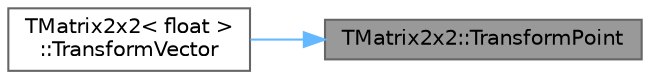 digraph "TMatrix2x2::TransformPoint"
{
 // INTERACTIVE_SVG=YES
 // LATEX_PDF_SIZE
  bgcolor="transparent";
  edge [fontname=Helvetica,fontsize=10,labelfontname=Helvetica,labelfontsize=10];
  node [fontname=Helvetica,fontsize=10,shape=box,height=0.2,width=0.4];
  rankdir="RL";
  Node1 [id="Node000001",label="TMatrix2x2::TransformPoint",height=0.2,width=0.4,color="gray40", fillcolor="grey60", style="filled", fontcolor="black",tooltip="Transform a 2D point [X Y] * [m00 m01] [m10 m11]."];
  Node1 -> Node2 [id="edge1_Node000001_Node000002",dir="back",color="steelblue1",style="solid",tooltip=" "];
  Node2 [id="Node000002",label="TMatrix2x2\< float \>\l::TransformVector",height=0.2,width=0.4,color="grey40", fillcolor="white", style="filled",URL="$d5/d04/classTMatrix2x2.html#ad7bf4d07a64eeb1cbeb5b40ea5bbb66d",tooltip=" "];
}

